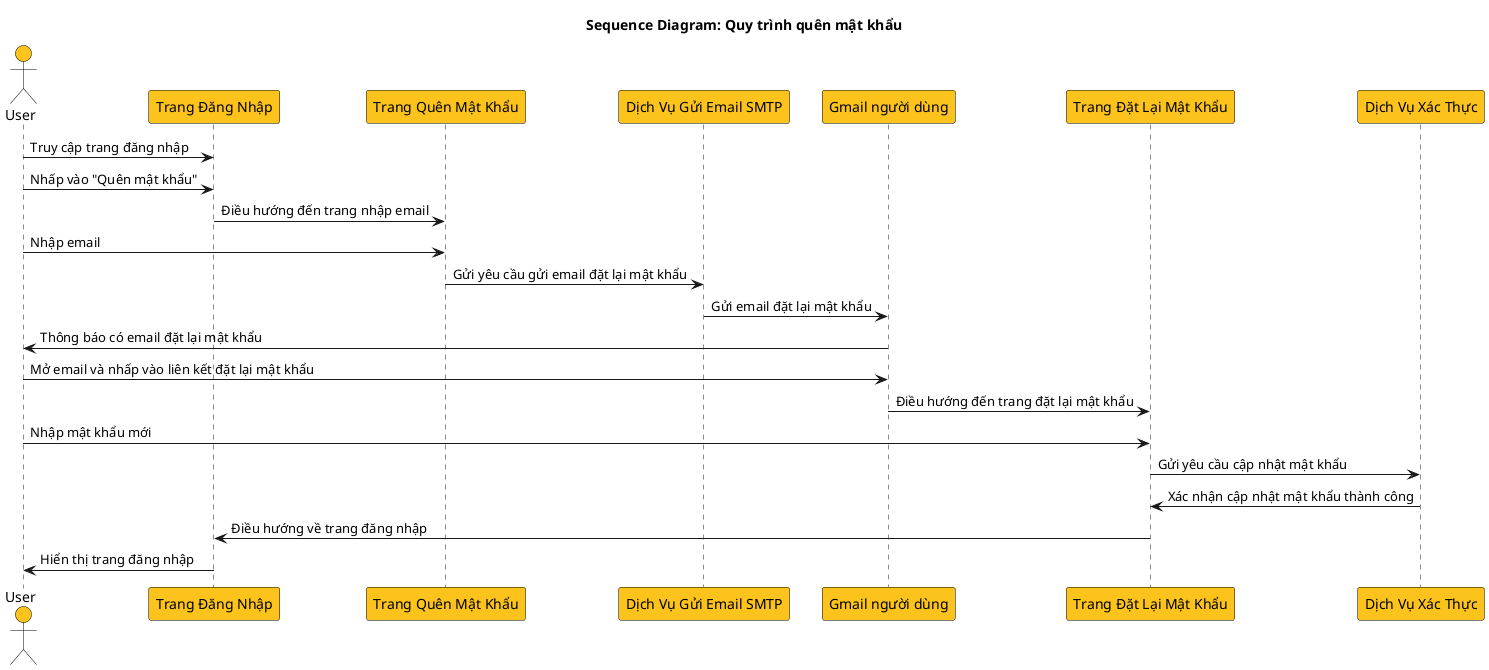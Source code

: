 @startuml
title Sequence Diagram: Quy trình quên mật khẩu

skinparam actor  {
    BackgroundColor FBC31C
    BorderColor Black
    FontColor Black
}

skinparam participant  {
    BackgroundColor FBC31C
    BorderColor Black
    FontColor Black
}

actor User
participant LoginPage as "Trang Đăng Nhập"
participant ForgotPasswordPage as "Trang Quên Mật Khẩu"
participant EmailService as "Dịch Vụ Gửi Email SMTP"
participant UserMailbox as "Gmail người dùng"
participant ResetPasswordPage as "Trang Đặt Lại Mật Khẩu"
participant AuthService as "Dịch Vụ Xác Thực"

User -> LoginPage : Truy cập trang đăng nhập
User -> LoginPage : Nhấp vào "Quên mật khẩu"
LoginPage -> ForgotPasswordPage : Điều hướng đến trang nhập email
User -> ForgotPasswordPage : Nhập email
ForgotPasswordPage -> EmailService : Gửi yêu cầu gửi email đặt lại mật khẩu
EmailService -> UserMailbox : Gửi email đặt lại mật khẩu
UserMailbox -> User : Thông báo có email đặt lại mật khẩu

User -> UserMailbox : Mở email và nhấp vào liên kết đặt lại mật khẩu
UserMailbox -> ResetPasswordPage : Điều hướng đến trang đặt lại mật khẩu
User -> ResetPasswordPage : Nhập mật khẩu mới
ResetPasswordPage -> AuthService : Gửi yêu cầu cập nhật mật khẩu
AuthService -> ResetPasswordPage : Xác nhận cập nhật mật khẩu thành công
ResetPasswordPage -> LoginPage : Điều hướng về trang đăng nhập
LoginPage -> User : Hiển thị trang đăng nhập

@enduml
